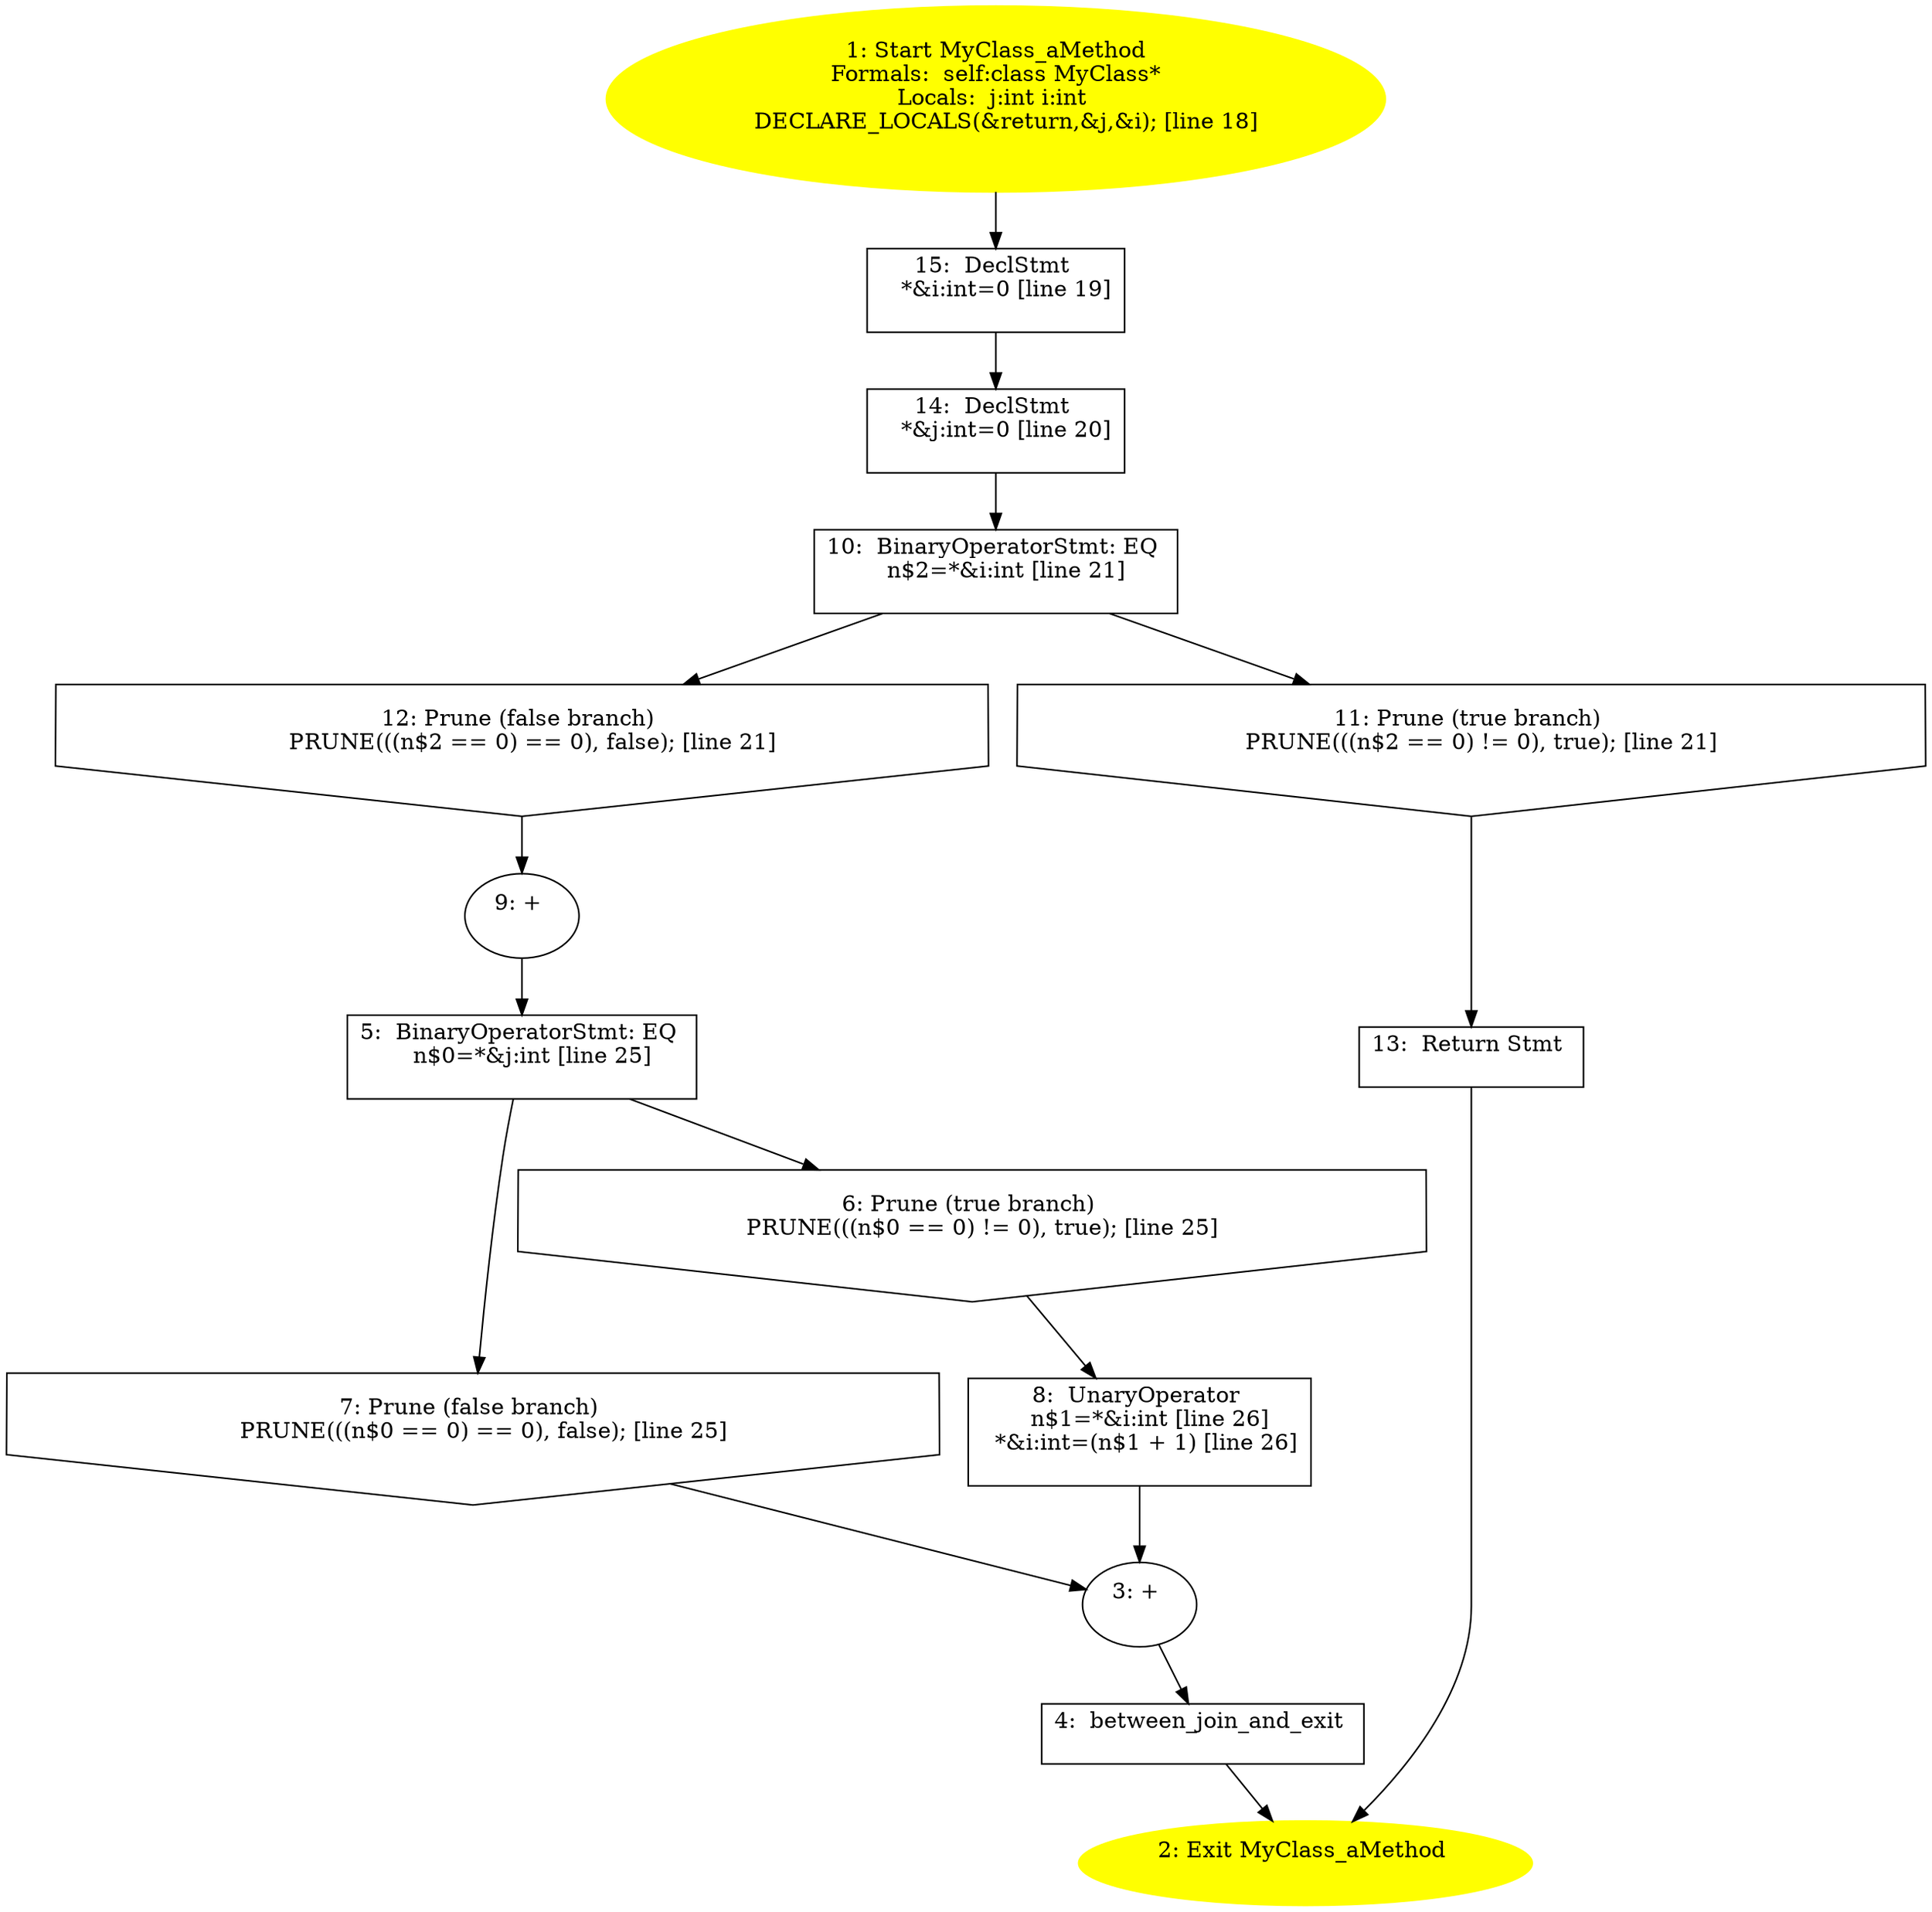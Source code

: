 /* @generated */
digraph iCFG {
"MyClass_aMethodinstance.86f997a41acdd391dfc8b38414875e59_15" [label="15:  DeclStmt \n   *&i:int=0 [line 19]\n " shape="box"]
	

	 "MyClass_aMethodinstance.86f997a41acdd391dfc8b38414875e59_15" -> "MyClass_aMethodinstance.86f997a41acdd391dfc8b38414875e59_14" ;
"MyClass_aMethodinstance.86f997a41acdd391dfc8b38414875e59_14" [label="14:  DeclStmt \n   *&j:int=0 [line 20]\n " shape="box"]
	

	 "MyClass_aMethodinstance.86f997a41acdd391dfc8b38414875e59_14" -> "MyClass_aMethodinstance.86f997a41acdd391dfc8b38414875e59_10" ;
"MyClass_aMethodinstance.86f997a41acdd391dfc8b38414875e59_13" [label="13:  Return Stmt \n  " shape="box"]
	

	 "MyClass_aMethodinstance.86f997a41acdd391dfc8b38414875e59_13" -> "MyClass_aMethodinstance.86f997a41acdd391dfc8b38414875e59_2" ;
"MyClass_aMethodinstance.86f997a41acdd391dfc8b38414875e59_12" [label="12: Prune (false branch) \n   PRUNE(((n$2 == 0) == 0), false); [line 21]\n " shape="invhouse"]
	

	 "MyClass_aMethodinstance.86f997a41acdd391dfc8b38414875e59_12" -> "MyClass_aMethodinstance.86f997a41acdd391dfc8b38414875e59_9" ;
"MyClass_aMethodinstance.86f997a41acdd391dfc8b38414875e59_11" [label="11: Prune (true branch) \n   PRUNE(((n$2 == 0) != 0), true); [line 21]\n " shape="invhouse"]
	

	 "MyClass_aMethodinstance.86f997a41acdd391dfc8b38414875e59_11" -> "MyClass_aMethodinstance.86f997a41acdd391dfc8b38414875e59_13" ;
"MyClass_aMethodinstance.86f997a41acdd391dfc8b38414875e59_10" [label="10:  BinaryOperatorStmt: EQ \n   n$2=*&i:int [line 21]\n " shape="box"]
	

	 "MyClass_aMethodinstance.86f997a41acdd391dfc8b38414875e59_10" -> "MyClass_aMethodinstance.86f997a41acdd391dfc8b38414875e59_11" ;
	 "MyClass_aMethodinstance.86f997a41acdd391dfc8b38414875e59_10" -> "MyClass_aMethodinstance.86f997a41acdd391dfc8b38414875e59_12" ;
"MyClass_aMethodinstance.86f997a41acdd391dfc8b38414875e59_9" [label="9: + \n  " ]
	

	 "MyClass_aMethodinstance.86f997a41acdd391dfc8b38414875e59_9" -> "MyClass_aMethodinstance.86f997a41acdd391dfc8b38414875e59_5" ;
"MyClass_aMethodinstance.86f997a41acdd391dfc8b38414875e59_8" [label="8:  UnaryOperator \n   n$1=*&i:int [line 26]\n  *&i:int=(n$1 + 1) [line 26]\n " shape="box"]
	

	 "MyClass_aMethodinstance.86f997a41acdd391dfc8b38414875e59_8" -> "MyClass_aMethodinstance.86f997a41acdd391dfc8b38414875e59_3" ;
"MyClass_aMethodinstance.86f997a41acdd391dfc8b38414875e59_7" [label="7: Prune (false branch) \n   PRUNE(((n$0 == 0) == 0), false); [line 25]\n " shape="invhouse"]
	

	 "MyClass_aMethodinstance.86f997a41acdd391dfc8b38414875e59_7" -> "MyClass_aMethodinstance.86f997a41acdd391dfc8b38414875e59_3" ;
"MyClass_aMethodinstance.86f997a41acdd391dfc8b38414875e59_6" [label="6: Prune (true branch) \n   PRUNE(((n$0 == 0) != 0), true); [line 25]\n " shape="invhouse"]
	

	 "MyClass_aMethodinstance.86f997a41acdd391dfc8b38414875e59_6" -> "MyClass_aMethodinstance.86f997a41acdd391dfc8b38414875e59_8" ;
"MyClass_aMethodinstance.86f997a41acdd391dfc8b38414875e59_5" [label="5:  BinaryOperatorStmt: EQ \n   n$0=*&j:int [line 25]\n " shape="box"]
	

	 "MyClass_aMethodinstance.86f997a41acdd391dfc8b38414875e59_5" -> "MyClass_aMethodinstance.86f997a41acdd391dfc8b38414875e59_6" ;
	 "MyClass_aMethodinstance.86f997a41acdd391dfc8b38414875e59_5" -> "MyClass_aMethodinstance.86f997a41acdd391dfc8b38414875e59_7" ;
"MyClass_aMethodinstance.86f997a41acdd391dfc8b38414875e59_4" [label="4:  between_join_and_exit \n  " shape="box"]
	

	 "MyClass_aMethodinstance.86f997a41acdd391dfc8b38414875e59_4" -> "MyClass_aMethodinstance.86f997a41acdd391dfc8b38414875e59_2" ;
"MyClass_aMethodinstance.86f997a41acdd391dfc8b38414875e59_3" [label="3: + \n  " ]
	

	 "MyClass_aMethodinstance.86f997a41acdd391dfc8b38414875e59_3" -> "MyClass_aMethodinstance.86f997a41acdd391dfc8b38414875e59_4" ;
"MyClass_aMethodinstance.86f997a41acdd391dfc8b38414875e59_2" [label="2: Exit MyClass_aMethod \n  " color=yellow style=filled]
	

"MyClass_aMethodinstance.86f997a41acdd391dfc8b38414875e59_1" [label="1: Start MyClass_aMethod\nFormals:  self:class MyClass*\nLocals:  j:int i:int \n   DECLARE_LOCALS(&return,&j,&i); [line 18]\n " color=yellow style=filled]
	

	 "MyClass_aMethodinstance.86f997a41acdd391dfc8b38414875e59_1" -> "MyClass_aMethodinstance.86f997a41acdd391dfc8b38414875e59_15" ;
}
